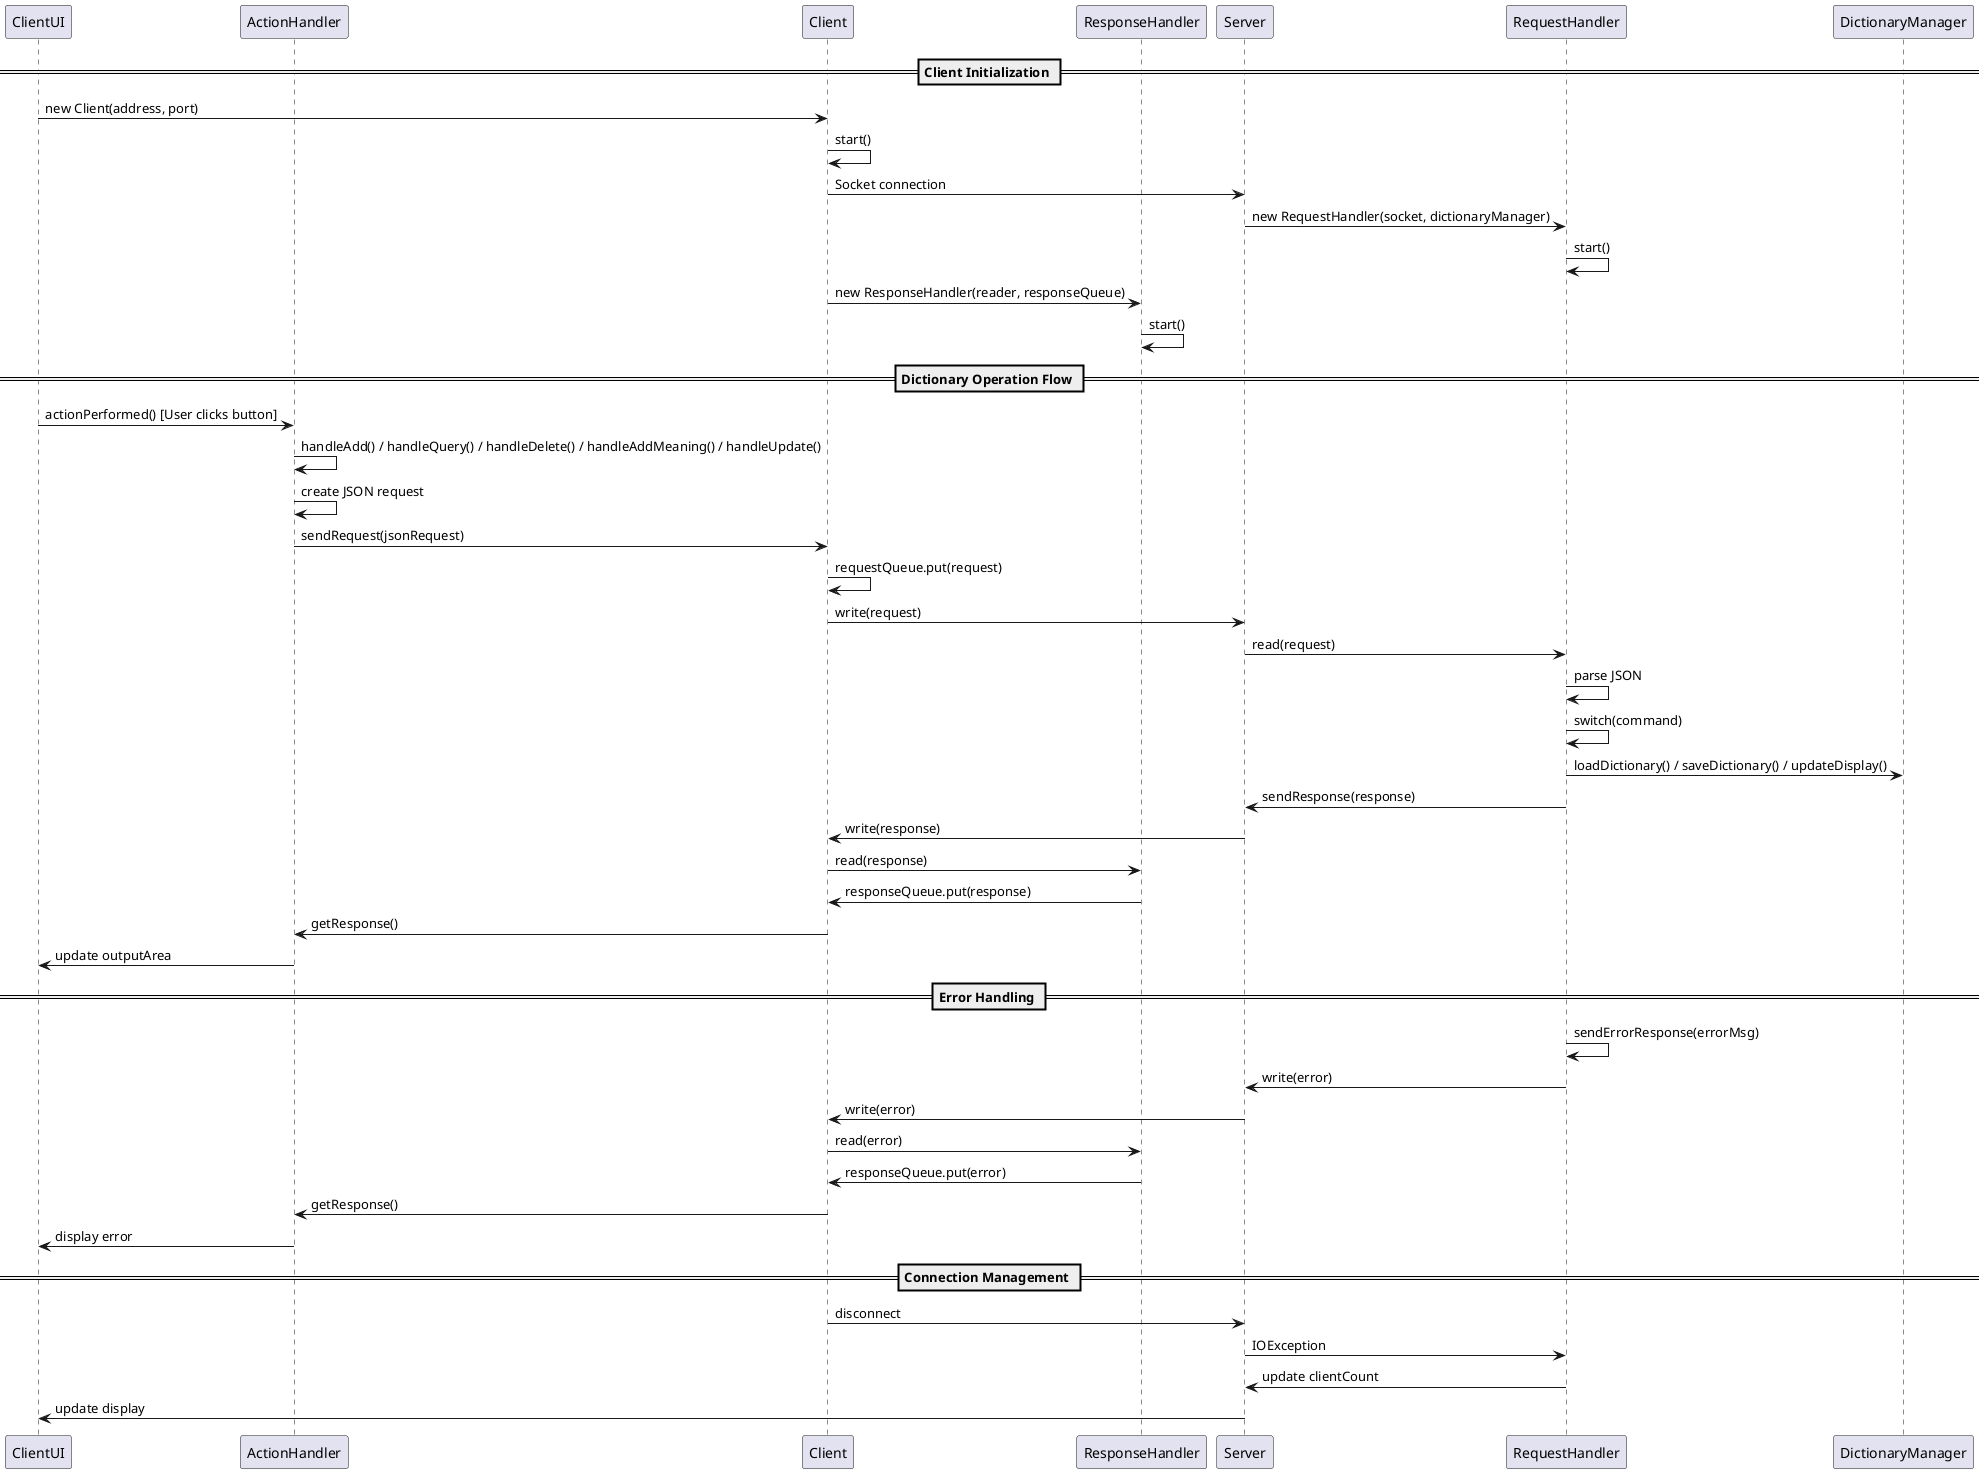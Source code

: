 @startuml Client-Server Interaction Diagram

participant "ClientUI" as UI
participant "ActionHandler" as AH
participant "Client" as C
participant "ResponseHandler" as RH
participant "Server" as S
participant "RequestHandler" as RQH
participant "DictionaryManager" as DM

== Client Initialization ==
UI -> C: new Client(address, port)
C -> C: start()
C -> S: Socket connection
S -> RQH: new RequestHandler(socket, dictionaryManager)
RQH -> RQH: start()
C -> RH: new ResponseHandler(reader, responseQueue)
RH -> RH: start()

== Dictionary Operation Flow ==
UI -> AH: actionPerformed() [User clicks button]
AH -> AH: handleAdd() / handleQuery() / handleDelete() / handleAddMeaning() / handleUpdate()
AH -> AH: create JSON request
AH -> C: sendRequest(jsonRequest)
C -> C: requestQueue.put(request)
C -> S: write(request)
S -> RQH: read(request)
RQH -> RQH: parse JSON
RQH -> RQH: switch(command)
RQH -> DM: loadDictionary() / saveDictionary() / updateDisplay()
RQH -> S: sendResponse(response)
S -> C: write(response)
C -> RH: read(response)
RH -> C: responseQueue.put(response)
C -> AH: getResponse()
AH -> UI: update outputArea

== Error Handling ==
RQH -> RQH: sendErrorResponse(errorMsg)
RQH -> S: write(error)
S -> C: write(error)
C -> RH: read(error)
RH -> C: responseQueue.put(error)
C -> AH: getResponse()
AH -> UI: display error

== Connection Management ==
C -> S: disconnect
S -> RQH: IOException
RQH -> S: update clientCount
S -> UI: update display

@enduml 